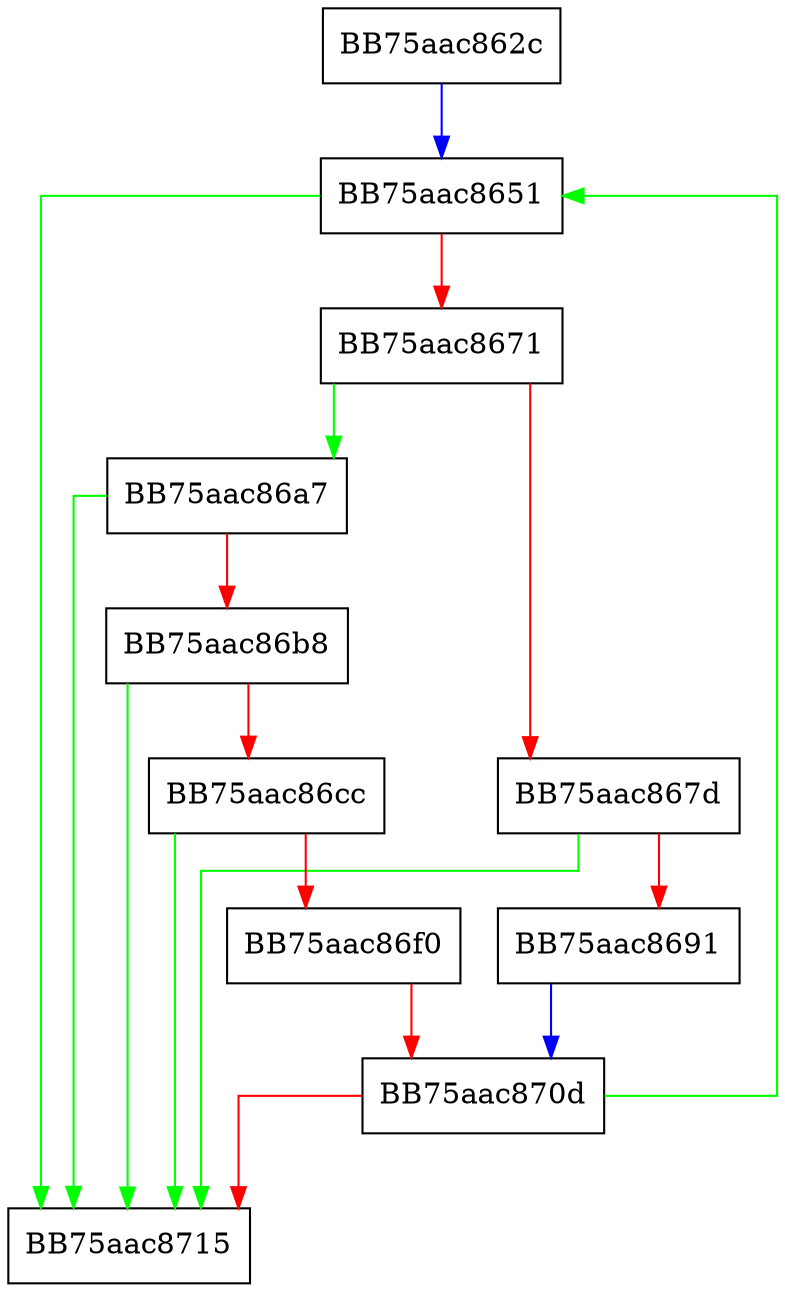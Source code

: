 digraph decode_f {
  node [shape="box"];
  graph [splines=ortho];
  BB75aac862c -> BB75aac8651 [color="blue"];
  BB75aac8651 -> BB75aac8715 [color="green"];
  BB75aac8651 -> BB75aac8671 [color="red"];
  BB75aac8671 -> BB75aac86a7 [color="green"];
  BB75aac8671 -> BB75aac867d [color="red"];
  BB75aac867d -> BB75aac8715 [color="green"];
  BB75aac867d -> BB75aac8691 [color="red"];
  BB75aac8691 -> BB75aac870d [color="blue"];
  BB75aac86a7 -> BB75aac8715 [color="green"];
  BB75aac86a7 -> BB75aac86b8 [color="red"];
  BB75aac86b8 -> BB75aac8715 [color="green"];
  BB75aac86b8 -> BB75aac86cc [color="red"];
  BB75aac86cc -> BB75aac8715 [color="green"];
  BB75aac86cc -> BB75aac86f0 [color="red"];
  BB75aac86f0 -> BB75aac870d [color="red"];
  BB75aac870d -> BB75aac8651 [color="green"];
  BB75aac870d -> BB75aac8715 [color="red"];
}